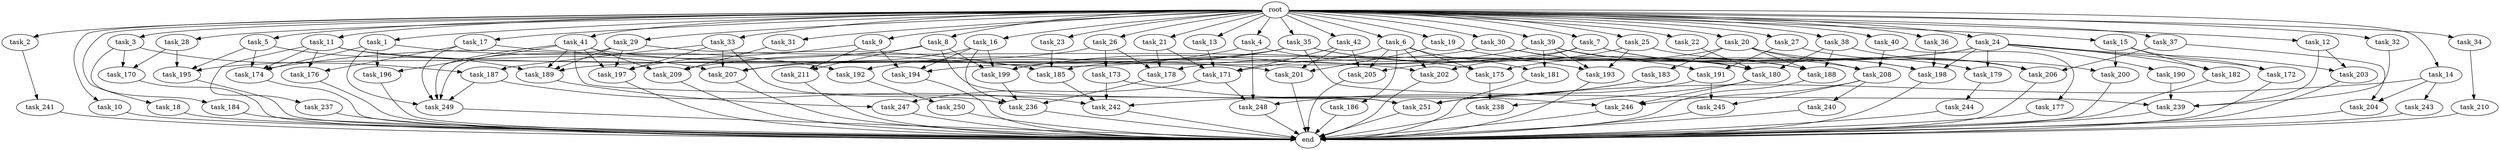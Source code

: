 digraph G {
  root [size="0.000000"];
  task_1 [size="102.400000"];
  task_2 [size="102.400000"];
  task_3 [size="102.400000"];
  task_4 [size="102.400000"];
  task_5 [size="102.400000"];
  task_6 [size="102.400000"];
  task_7 [size="102.400000"];
  task_8 [size="102.400000"];
  task_9 [size="102.400000"];
  task_10 [size="102.400000"];
  task_11 [size="102.400000"];
  task_12 [size="102.400000"];
  task_13 [size="102.400000"];
  task_14 [size="102.400000"];
  task_15 [size="102.400000"];
  task_16 [size="102.400000"];
  task_17 [size="102.400000"];
  task_18 [size="102.400000"];
  task_19 [size="102.400000"];
  task_20 [size="102.400000"];
  task_21 [size="102.400000"];
  task_22 [size="102.400000"];
  task_23 [size="102.400000"];
  task_24 [size="102.400000"];
  task_25 [size="102.400000"];
  task_26 [size="102.400000"];
  task_27 [size="102.400000"];
  task_28 [size="102.400000"];
  task_29 [size="102.400000"];
  task_30 [size="102.400000"];
  task_31 [size="102.400000"];
  task_32 [size="102.400000"];
  task_33 [size="102.400000"];
  task_34 [size="102.400000"];
  task_35 [size="102.400000"];
  task_36 [size="102.400000"];
  task_37 [size="102.400000"];
  task_38 [size="102.400000"];
  task_39 [size="102.400000"];
  task_40 [size="102.400000"];
  task_41 [size="102.400000"];
  task_42 [size="102.400000"];
  task_170 [size="63565515980.800003"];
  task_171 [size="46385646796.800003"];
  task_172 [size="29205777612.800003"];
  task_173 [size="7730941132.800000"];
  task_174 [size="241377162035.200012"];
  task_175 [size="42090679500.800003"];
  task_176 [size="116823110451.200012"];
  task_177 [size="30923764531.200001"];
  task_178 [size="42949672960.000000"];
  task_179 [size="107374182400.000000"];
  task_180 [size="60129542144.000000"];
  task_181 [size="49821620633.600006"];
  task_182 [size="29205777612.800003"];
  task_183 [size="3435973836.800000"];
  task_184 [size="21474836480.000000"];
  task_185 [size="73873437491.199997"];
  task_186 [size="7730941132.800000"];
  task_187 [size="35218731827.200005"];
  task_188 [size="103938208563.200012"];
  task_189 [size="73014444032.000000"];
  task_190 [size="21474836480.000000"];
  task_191 [size="11166914969.600000"];
  task_192 [size="58411555225.600006"];
  task_193 [size="197568495616.000000"];
  task_194 [size="42949672960.000000"];
  task_195 [size="80745385164.800003"];
  task_196 [size="62706522521.600006"];
  task_197 [size="73873437491.199997"];
  task_198 [size="140015933849.600006"];
  task_199 [size="128849018880.000000"];
  task_200 [size="11166914969.600000"];
  task_201 [size="84181359001.600006"];
  task_202 [size="115105123532.800003"];
  task_203 [size="42949672960.000000"];
  task_204 [size="27487790694.400002"];
  task_205 [size="115105123532.800003"];
  task_206 [size="46385646796.800003"];
  task_207 [size="134861973094.400009"];
  task_208 [size="42090679500.800003"];
  task_209 [size="132284992716.800003"];
  task_210 [size="30923764531.200001"];
  task_211 [size="91053306675.200012"];
  task_236 [size="110810156236.800003"];
  task_237 [size="85899345920.000000"];
  task_238 [size="89335319756.800003"];
  task_239 [size="180388626432.000000"];
  task_240 [size="30923764531.200001"];
  task_241 [size="85899345920.000000"];
  task_242 [size="215607358259.200012"];
  task_243 [size="13743895347.200001"];
  task_244 [size="21474836480.000000"];
  task_245 [size="44667659878.400002"];
  task_246 [size="55834574848.000000"];
  task_247 [size="29205777612.800003"];
  task_248 [size="160631776870.399994"];
  task_249 [size="194132521779.200012"];
  task_250 [size="42090679500.800003"];
  task_251 [size="104797202022.400009"];
  end [size="0.000000"];

  root -> task_1 [size="1.000000"];
  root -> task_2 [size="1.000000"];
  root -> task_3 [size="1.000000"];
  root -> task_4 [size="1.000000"];
  root -> task_5 [size="1.000000"];
  root -> task_6 [size="1.000000"];
  root -> task_7 [size="1.000000"];
  root -> task_8 [size="1.000000"];
  root -> task_9 [size="1.000000"];
  root -> task_10 [size="1.000000"];
  root -> task_11 [size="1.000000"];
  root -> task_12 [size="1.000000"];
  root -> task_13 [size="1.000000"];
  root -> task_14 [size="1.000000"];
  root -> task_15 [size="1.000000"];
  root -> task_16 [size="1.000000"];
  root -> task_17 [size="1.000000"];
  root -> task_18 [size="1.000000"];
  root -> task_19 [size="1.000000"];
  root -> task_20 [size="1.000000"];
  root -> task_21 [size="1.000000"];
  root -> task_22 [size="1.000000"];
  root -> task_23 [size="1.000000"];
  root -> task_24 [size="1.000000"];
  root -> task_25 [size="1.000000"];
  root -> task_26 [size="1.000000"];
  root -> task_27 [size="1.000000"];
  root -> task_28 [size="1.000000"];
  root -> task_29 [size="1.000000"];
  root -> task_30 [size="1.000000"];
  root -> task_31 [size="1.000000"];
  root -> task_32 [size="1.000000"];
  root -> task_33 [size="1.000000"];
  root -> task_34 [size="1.000000"];
  root -> task_35 [size="1.000000"];
  root -> task_36 [size="1.000000"];
  root -> task_37 [size="1.000000"];
  root -> task_38 [size="1.000000"];
  root -> task_39 [size="1.000000"];
  root -> task_40 [size="1.000000"];
  root -> task_41 [size="1.000000"];
  root -> task_42 [size="1.000000"];
  task_1 -> task_174 [size="536870912.000000"];
  task_1 -> task_192 [size="536870912.000000"];
  task_1 -> task_196 [size="536870912.000000"];
  task_1 -> task_249 [size="536870912.000000"];
  task_2 -> task_241 [size="838860800.000000"];
  task_3 -> task_170 [size="209715200.000000"];
  task_3 -> task_184 [size="209715200.000000"];
  task_3 -> task_187 [size="209715200.000000"];
  task_4 -> task_193 [size="679477248.000000"];
  task_4 -> task_209 [size="679477248.000000"];
  task_4 -> task_248 [size="679477248.000000"];
  task_5 -> task_174 [size="301989888.000000"];
  task_5 -> task_189 [size="301989888.000000"];
  task_5 -> task_195 [size="301989888.000000"];
  task_6 -> task_171 [size="75497472.000000"];
  task_6 -> task_175 [size="75497472.000000"];
  task_6 -> task_181 [size="75497472.000000"];
  task_6 -> task_186 [size="75497472.000000"];
  task_6 -> task_202 [size="75497472.000000"];
  task_6 -> task_205 [size="75497472.000000"];
  task_7 -> task_198 [size="209715200.000000"];
  task_7 -> task_202 [size="209715200.000000"];
  task_7 -> task_206 [size="209715200.000000"];
  task_7 -> task_207 [size="209715200.000000"];
  task_8 -> task_174 [size="679477248.000000"];
  task_8 -> task_199 [size="679477248.000000"];
  task_8 -> task_211 [size="679477248.000000"];
  task_8 -> task_251 [size="679477248.000000"];
  task_9 -> task_194 [size="209715200.000000"];
  task_9 -> task_197 [size="209715200.000000"];
  task_9 -> task_211 [size="209715200.000000"];
  task_10 -> end [size="1.000000"];
  task_11 -> task_174 [size="838860800.000000"];
  task_11 -> task_176 [size="838860800.000000"];
  task_11 -> task_202 [size="838860800.000000"];
  task_11 -> task_207 [size="838860800.000000"];
  task_11 -> task_237 [size="838860800.000000"];
  task_12 -> task_203 [size="209715200.000000"];
  task_12 -> task_239 [size="209715200.000000"];
  task_13 -> task_171 [size="33554432.000000"];
  task_14 -> task_204 [size="134217728.000000"];
  task_14 -> task_243 [size="134217728.000000"];
  task_14 -> task_251 [size="134217728.000000"];
  task_15 -> task_172 [size="75497472.000000"];
  task_15 -> task_182 [size="75497472.000000"];
  task_15 -> task_200 [size="75497472.000000"];
  task_16 -> task_194 [size="134217728.000000"];
  task_16 -> task_199 [size="134217728.000000"];
  task_16 -> task_207 [size="134217728.000000"];
  task_16 -> task_236 [size="134217728.000000"];
  task_17 -> task_176 [size="301989888.000000"];
  task_17 -> task_185 [size="301989888.000000"];
  task_17 -> task_249 [size="301989888.000000"];
  task_18 -> end [size="1.000000"];
  task_19 -> task_188 [size="536870912.000000"];
  task_19 -> task_201 [size="536870912.000000"];
  task_20 -> task_175 [size="33554432.000000"];
  task_20 -> task_183 [size="33554432.000000"];
  task_20 -> task_188 [size="33554432.000000"];
  task_20 -> task_206 [size="33554432.000000"];
  task_20 -> task_208 [size="33554432.000000"];
  task_21 -> task_171 [size="134217728.000000"];
  task_21 -> task_178 [size="134217728.000000"];
  task_22 -> task_180 [size="33554432.000000"];
  task_23 -> task_185 [size="209715200.000000"];
  task_24 -> task_172 [size="209715200.000000"];
  task_24 -> task_178 [size="209715200.000000"];
  task_24 -> task_179 [size="209715200.000000"];
  task_24 -> task_182 [size="209715200.000000"];
  task_24 -> task_185 [size="209715200.000000"];
  task_24 -> task_190 [size="209715200.000000"];
  task_24 -> task_198 [size="209715200.000000"];
  task_24 -> task_203 [size="209715200.000000"];
  task_25 -> task_179 [size="838860800.000000"];
  task_25 -> task_193 [size="838860800.000000"];
  task_25 -> task_205 [size="838860800.000000"];
  task_26 -> task_173 [size="75497472.000000"];
  task_26 -> task_178 [size="75497472.000000"];
  task_26 -> task_195 [size="75497472.000000"];
  task_27 -> task_191 [size="75497472.000000"];
  task_27 -> task_206 [size="75497472.000000"];
  task_28 -> task_170 [size="411041792.000000"];
  task_28 -> task_195 [size="411041792.000000"];
  task_29 -> task_175 [size="301989888.000000"];
  task_29 -> task_189 [size="301989888.000000"];
  task_29 -> task_197 [size="301989888.000000"];
  task_29 -> task_249 [size="301989888.000000"];
  task_30 -> task_180 [size="75497472.000000"];
  task_30 -> task_194 [size="75497472.000000"];
  task_30 -> task_208 [size="75497472.000000"];
  task_31 -> task_209 [size="536870912.000000"];
  task_32 -> task_239 [size="679477248.000000"];
  task_33 -> task_187 [size="134217728.000000"];
  task_33 -> task_197 [size="134217728.000000"];
  task_33 -> task_207 [size="134217728.000000"];
  task_33 -> task_236 [size="134217728.000000"];
  task_34 -> task_210 [size="301989888.000000"];
  task_35 -> task_180 [size="33554432.000000"];
  task_35 -> task_189 [size="33554432.000000"];
  task_35 -> task_191 [size="33554432.000000"];
  task_35 -> task_192 [size="33554432.000000"];
  task_35 -> task_199 [size="33554432.000000"];
  task_35 -> task_239 [size="33554432.000000"];
  task_36 -> task_198 [size="536870912.000000"];
  task_37 -> task_204 [size="134217728.000000"];
  task_37 -> task_206 [size="134217728.000000"];
  task_38 -> task_180 [size="33554432.000000"];
  task_38 -> task_188 [size="33554432.000000"];
  task_38 -> task_200 [size="33554432.000000"];
  task_39 -> task_180 [size="411041792.000000"];
  task_39 -> task_181 [size="411041792.000000"];
  task_39 -> task_188 [size="411041792.000000"];
  task_39 -> task_193 [size="411041792.000000"];
  task_39 -> task_198 [size="411041792.000000"];
  task_39 -> task_199 [size="411041792.000000"];
  task_40 -> task_177 [size="301989888.000000"];
  task_40 -> task_208 [size="301989888.000000"];
  task_41 -> task_189 [size="75497472.000000"];
  task_41 -> task_196 [size="75497472.000000"];
  task_41 -> task_197 [size="75497472.000000"];
  task_41 -> task_201 [size="75497472.000000"];
  task_41 -> task_209 [size="75497472.000000"];
  task_41 -> task_249 [size="75497472.000000"];
  task_41 -> task_251 [size="75497472.000000"];
  task_42 -> task_171 [size="209715200.000000"];
  task_42 -> task_201 [size="209715200.000000"];
  task_42 -> task_205 [size="209715200.000000"];
  task_170 -> end [size="1.000000"];
  task_171 -> task_247 [size="209715200.000000"];
  task_171 -> task_248 [size="209715200.000000"];
  task_172 -> end [size="1.000000"];
  task_173 -> task_242 [size="209715200.000000"];
  task_173 -> task_246 [size="209715200.000000"];
  task_174 -> end [size="1.000000"];
  task_175 -> task_238 [size="838860800.000000"];
  task_176 -> end [size="1.000000"];
  task_177 -> end [size="1.000000"];
  task_178 -> task_236 [size="134217728.000000"];
  task_179 -> task_244 [size="209715200.000000"];
  task_180 -> task_238 [size="33554432.000000"];
  task_180 -> task_246 [size="33554432.000000"];
  task_181 -> end [size="1.000000"];
  task_182 -> end [size="1.000000"];
  task_183 -> task_242 [size="679477248.000000"];
  task_183 -> task_248 [size="679477248.000000"];
  task_184 -> end [size="1.000000"];
  task_185 -> task_242 [size="536870912.000000"];
  task_186 -> end [size="1.000000"];
  task_187 -> task_242 [size="679477248.000000"];
  task_187 -> task_249 [size="679477248.000000"];
  task_188 -> end [size="1.000000"];
  task_189 -> task_247 [size="75497472.000000"];
  task_190 -> task_239 [size="838860800.000000"];
  task_191 -> task_245 [size="134217728.000000"];
  task_191 -> task_251 [size="134217728.000000"];
  task_192 -> task_250 [size="411041792.000000"];
  task_193 -> end [size="1.000000"];
  task_194 -> end [size="1.000000"];
  task_195 -> end [size="1.000000"];
  task_196 -> end [size="1.000000"];
  task_197 -> end [size="1.000000"];
  task_198 -> end [size="1.000000"];
  task_199 -> task_236 [size="679477248.000000"];
  task_200 -> end [size="1.000000"];
  task_201 -> end [size="1.000000"];
  task_202 -> end [size="1.000000"];
  task_203 -> end [size="1.000000"];
  task_204 -> end [size="1.000000"];
  task_205 -> end [size="1.000000"];
  task_206 -> end [size="1.000000"];
  task_207 -> end [size="1.000000"];
  task_208 -> task_240 [size="301989888.000000"];
  task_208 -> task_245 [size="301989888.000000"];
  task_208 -> task_246 [size="301989888.000000"];
  task_209 -> end [size="1.000000"];
  task_210 -> end [size="1.000000"];
  task_211 -> end [size="1.000000"];
  task_236 -> end [size="1.000000"];
  task_237 -> end [size="1.000000"];
  task_238 -> end [size="1.000000"];
  task_239 -> end [size="1.000000"];
  task_240 -> end [size="1.000000"];
  task_241 -> end [size="1.000000"];
  task_242 -> end [size="1.000000"];
  task_243 -> end [size="1.000000"];
  task_244 -> end [size="1.000000"];
  task_245 -> end [size="1.000000"];
  task_246 -> end [size="1.000000"];
  task_247 -> end [size="1.000000"];
  task_248 -> end [size="1.000000"];
  task_249 -> end [size="1.000000"];
  task_250 -> end [size="1.000000"];
  task_251 -> end [size="1.000000"];
}
